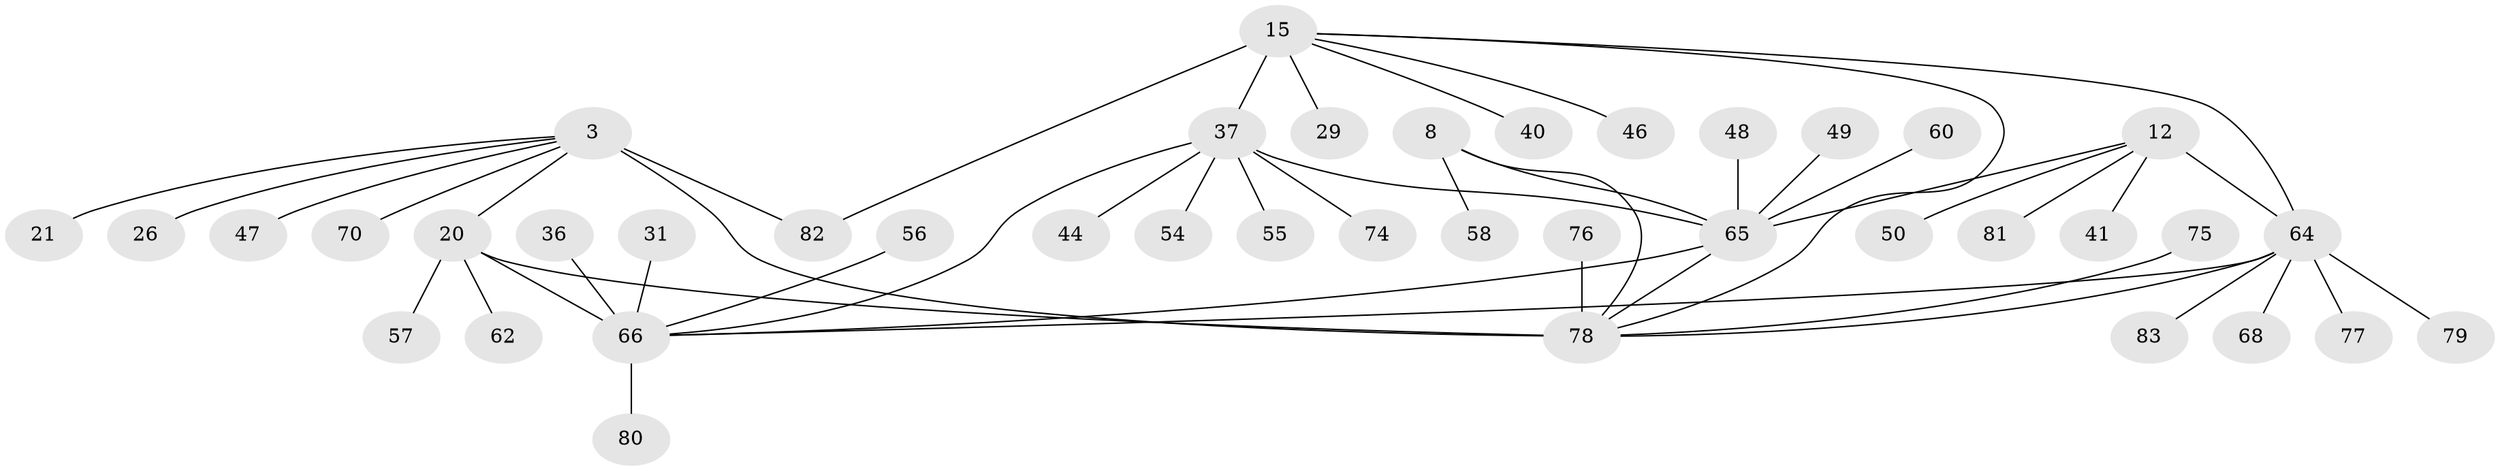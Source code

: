 // original degree distribution, {5: 0.012048192771084338, 9: 0.03614457831325301, 7: 0.04819277108433735, 8: 0.03614457831325301, 4: 0.060240963855421686, 6: 0.060240963855421686, 1: 0.5903614457831325, 2: 0.12048192771084337, 3: 0.03614457831325301}
// Generated by graph-tools (version 1.1) at 2025/54/03/09/25 04:54:28]
// undirected, 41 vertices, 49 edges
graph export_dot {
graph [start="1"]
  node [color=gray90,style=filled];
  3 [super="+1"];
  8 [super="+6"];
  12 [super="+10"];
  15 [super="+13"];
  20 [super="+19"];
  21;
  26;
  29;
  31;
  36;
  37 [super="+16"];
  40;
  41;
  44;
  46 [super="+32"];
  47;
  48 [super="+25"];
  49 [super="+22"];
  50;
  54;
  55;
  56;
  57;
  58;
  60;
  62;
  64 [super="+11+61"];
  65 [super="+7+30+39+45"];
  66 [super="+43+18+28"];
  68;
  70;
  74;
  75 [super="+34"];
  76;
  77;
  78 [super="+73+53+69+67+51+59+63"];
  79;
  80;
  81;
  82 [super="+72"];
  83;
  3 -- 20;
  3 -- 21;
  3 -- 26;
  3 -- 70;
  3 -- 47;
  3 -- 82;
  3 -- 78 [weight=4];
  8 -- 58;
  8 -- 65 [weight=4];
  8 -- 78;
  12 -- 50;
  12 -- 81;
  12 -- 41;
  12 -- 65;
  12 -- 64 [weight=4];
  15 -- 40;
  15 -- 29;
  15 -- 82;
  15 -- 46;
  15 -- 78;
  15 -- 64;
  15 -- 37 [weight=4];
  20 -- 57;
  20 -- 62;
  20 -- 78;
  20 -- 66 [weight=4];
  31 -- 66;
  36 -- 66;
  37 -- 65;
  37 -- 66;
  37 -- 74;
  37 -- 44;
  37 -- 54;
  37 -- 55;
  48 -- 65;
  49 -- 65;
  56 -- 66;
  60 -- 65;
  64 -- 66;
  64 -- 68;
  64 -- 77;
  64 -- 78;
  64 -- 79;
  64 -- 83;
  65 -- 78;
  65 -- 66;
  66 -- 80;
  75 -- 78;
  76 -- 78;
}
